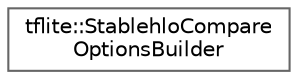 digraph "Graphical Class Hierarchy"
{
 // LATEX_PDF_SIZE
  bgcolor="transparent";
  edge [fontname=Helvetica,fontsize=10,labelfontname=Helvetica,labelfontsize=10];
  node [fontname=Helvetica,fontsize=10,shape=box,height=0.2,width=0.4];
  rankdir="LR";
  Node0 [id="Node000000",label="tflite::StablehloCompare\lOptionsBuilder",height=0.2,width=0.4,color="grey40", fillcolor="white", style="filled",URL="$structtflite_1_1_stablehlo_compare_options_builder.html",tooltip=" "];
}
